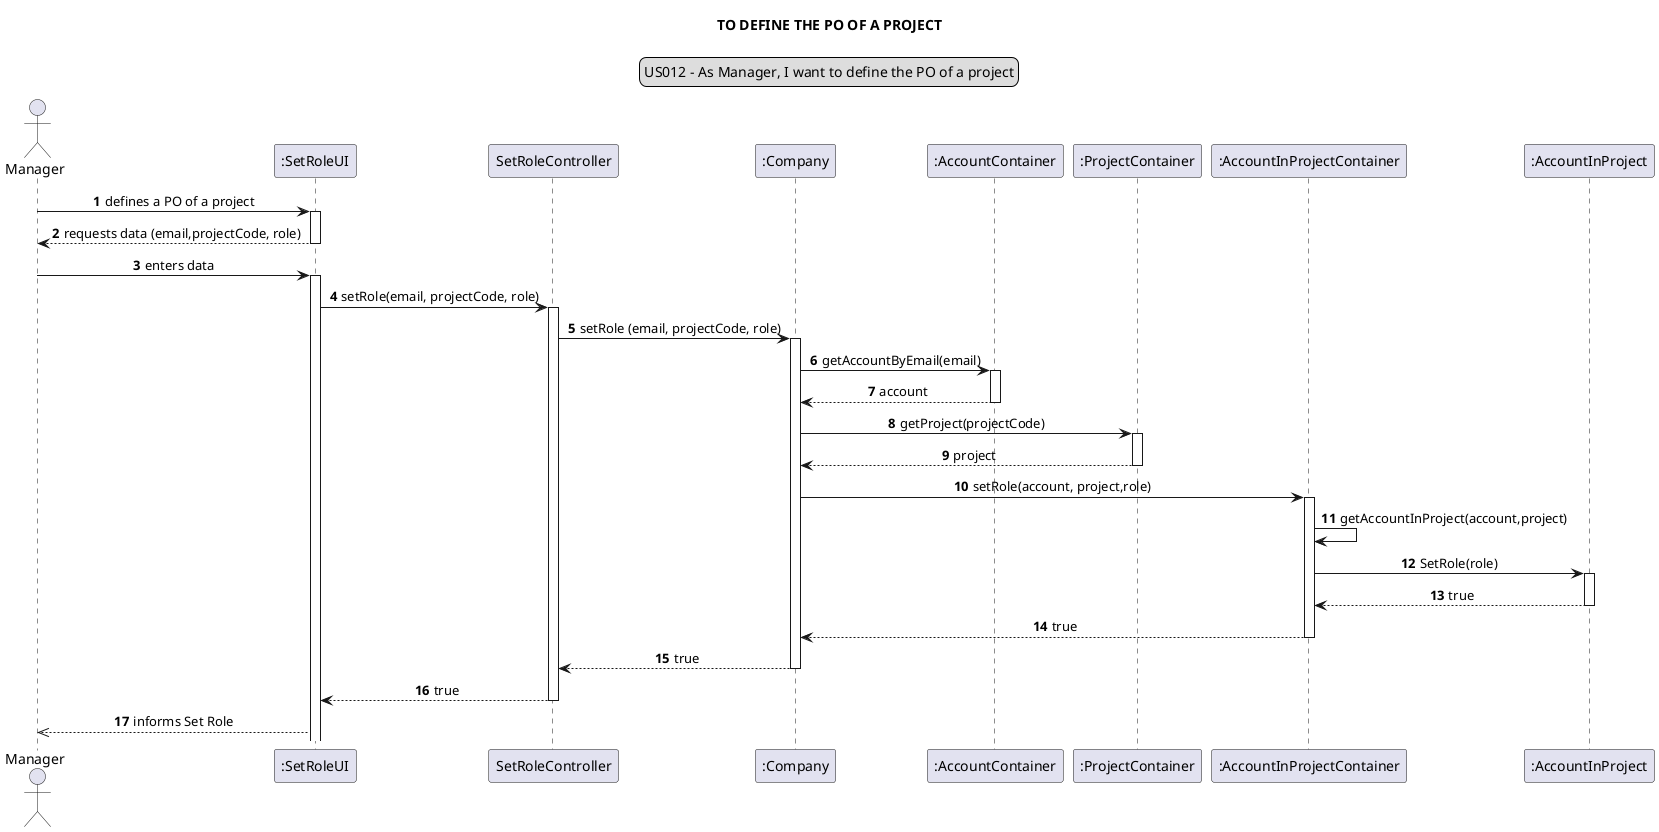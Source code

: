 @startuml
'https://plantuml.com/class-diagram
skinparam sequenceMessageAlign center
title TO DEFINE THE PO OF A PROJECT
legend top
US012 - As Manager, I want to define the PO of a project
end legend
autonumber

actor Manager
participant ":SetRoleUI" as ui
participant "SetRoleController" as controller
participant ":Company" as company
participant ":AccountContainer" as acccontainer
participant ":ProjectContainer" as pcontainer
participant ":AccountInProjectContainer" as accinprojcont
participant ":AccountInProject" as accinproj


Manager -> ui:  defines a PO of a project
activate ui
Manager <-- ui:  requests data (email,projectCode, role)
deactivate ui
Manager -> ui:  enters data
activate ui
ui -> controller: setRole(email, projectCode, role)
activate controller
controller -> company: setRole (email, projectCode, role)
activate company
company -> acccontainer: getAccountByEmail(email)
activate acccontainer
company <-- acccontainer: account
deactivate acccontainer
company -> pcontainer: getProject(projectCode)
activate pcontainer
company <-- pcontainer: project
deactivate pcontainer
company -> accinprojcont: setRole(account, project,role)
activate accinprojcont
accinprojcont -> accinprojcont : getAccountInProject(account,project)
accinprojcont -> accinproj: SetRole(role)
activate accinproj
accinproj --> accinprojcont: true

deactivate accinproj
accinprojcont --> company: true
deactivate accinprojcont
company --> controller : true
deactivate company
controller --> ui: true
deactivate controller
ui -->> Manager: informs Set Role


@enduml


